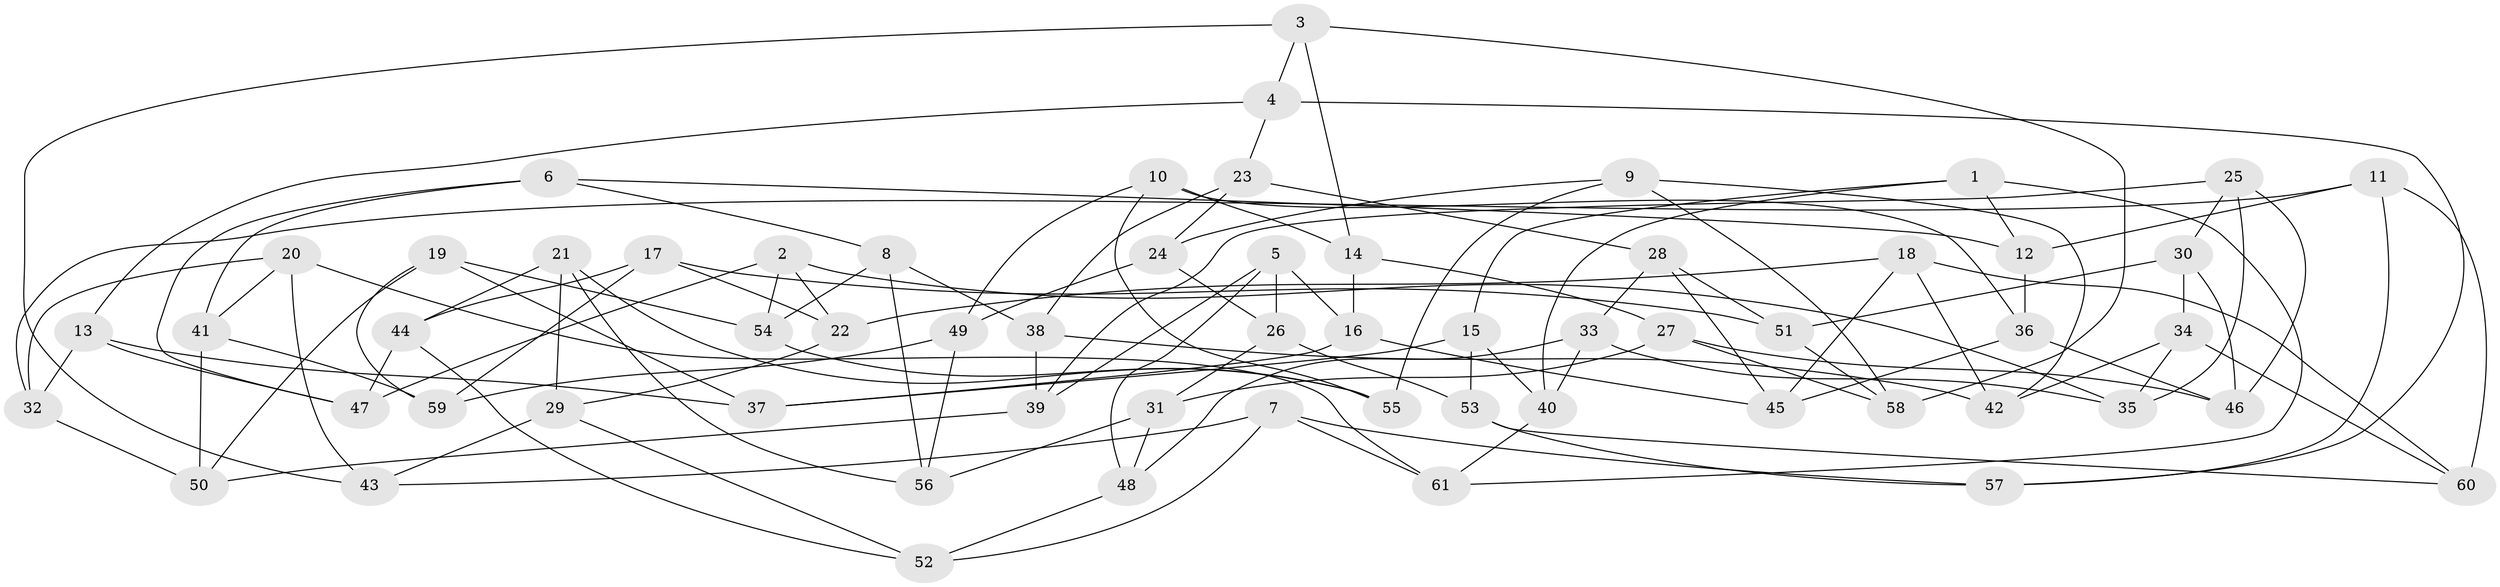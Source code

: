 // Generated by graph-tools (version 1.1) at 2025/26/03/09/25 03:26:53]
// undirected, 61 vertices, 122 edges
graph export_dot {
graph [start="1"]
  node [color=gray90,style=filled];
  1;
  2;
  3;
  4;
  5;
  6;
  7;
  8;
  9;
  10;
  11;
  12;
  13;
  14;
  15;
  16;
  17;
  18;
  19;
  20;
  21;
  22;
  23;
  24;
  25;
  26;
  27;
  28;
  29;
  30;
  31;
  32;
  33;
  34;
  35;
  36;
  37;
  38;
  39;
  40;
  41;
  42;
  43;
  44;
  45;
  46;
  47;
  48;
  49;
  50;
  51;
  52;
  53;
  54;
  55;
  56;
  57;
  58;
  59;
  60;
  61;
  1 -- 40;
  1 -- 61;
  1 -- 12;
  1 -- 15;
  2 -- 35;
  2 -- 22;
  2 -- 54;
  2 -- 47;
  3 -- 58;
  3 -- 4;
  3 -- 43;
  3 -- 14;
  4 -- 23;
  4 -- 57;
  4 -- 13;
  5 -- 16;
  5 -- 26;
  5 -- 39;
  5 -- 48;
  6 -- 12;
  6 -- 47;
  6 -- 8;
  6 -- 41;
  7 -- 52;
  7 -- 61;
  7 -- 57;
  7 -- 43;
  8 -- 38;
  8 -- 56;
  8 -- 54;
  9 -- 24;
  9 -- 55;
  9 -- 58;
  9 -- 42;
  10 -- 14;
  10 -- 55;
  10 -- 36;
  10 -- 49;
  11 -- 60;
  11 -- 32;
  11 -- 57;
  11 -- 12;
  12 -- 36;
  13 -- 32;
  13 -- 47;
  13 -- 37;
  14 -- 27;
  14 -- 16;
  15 -- 53;
  15 -- 37;
  15 -- 40;
  16 -- 37;
  16 -- 45;
  17 -- 44;
  17 -- 59;
  17 -- 22;
  17 -- 51;
  18 -- 22;
  18 -- 45;
  18 -- 60;
  18 -- 42;
  19 -- 50;
  19 -- 37;
  19 -- 54;
  19 -- 59;
  20 -- 61;
  20 -- 32;
  20 -- 43;
  20 -- 41;
  21 -- 55;
  21 -- 44;
  21 -- 29;
  21 -- 56;
  22 -- 29;
  23 -- 28;
  23 -- 24;
  23 -- 38;
  24 -- 49;
  24 -- 26;
  25 -- 39;
  25 -- 35;
  25 -- 46;
  25 -- 30;
  26 -- 53;
  26 -- 31;
  27 -- 31;
  27 -- 46;
  27 -- 58;
  28 -- 33;
  28 -- 45;
  28 -- 51;
  29 -- 52;
  29 -- 43;
  30 -- 46;
  30 -- 51;
  30 -- 34;
  31 -- 56;
  31 -- 48;
  32 -- 50;
  33 -- 35;
  33 -- 40;
  33 -- 48;
  34 -- 42;
  34 -- 60;
  34 -- 35;
  36 -- 45;
  36 -- 46;
  38 -- 42;
  38 -- 39;
  39 -- 50;
  40 -- 61;
  41 -- 50;
  41 -- 59;
  44 -- 52;
  44 -- 47;
  48 -- 52;
  49 -- 56;
  49 -- 59;
  51 -- 58;
  53 -- 57;
  53 -- 60;
  54 -- 55;
}
